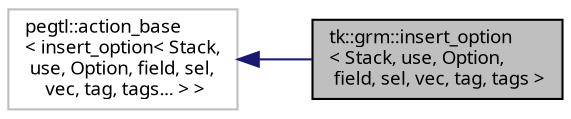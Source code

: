 digraph "tk::grm::insert_option&lt; Stack, use, Option, field, sel, vec, tag, tags &gt;"
{
 // INTERACTIVE_SVG=YES
  bgcolor="transparent";
  edge [fontname="sans-serif",fontsize="9",labelfontname="sans-serif",labelfontsize="9"];
  node [fontname="sans-serif",fontsize="9",shape=record];
  rankdir="LR";
  Node1 [label="tk::grm::insert_option\l\< Stack, use, Option,\l field, sel, vec, tag, tags \>",height=0.2,width=0.4,color="black", fillcolor="grey75", style="filled", fontcolor="black"];
  Node2 -> Node1 [dir="back",color="midnightblue",fontsize="9",style="solid",fontname="sans-serif"];
  Node2 [label="pegtl::action_base\l\< insert_option\< Stack,\l use, Option, field, sel,\l vec, tag, tags... \> \>",height=0.2,width=0.4,color="grey75"];
}

